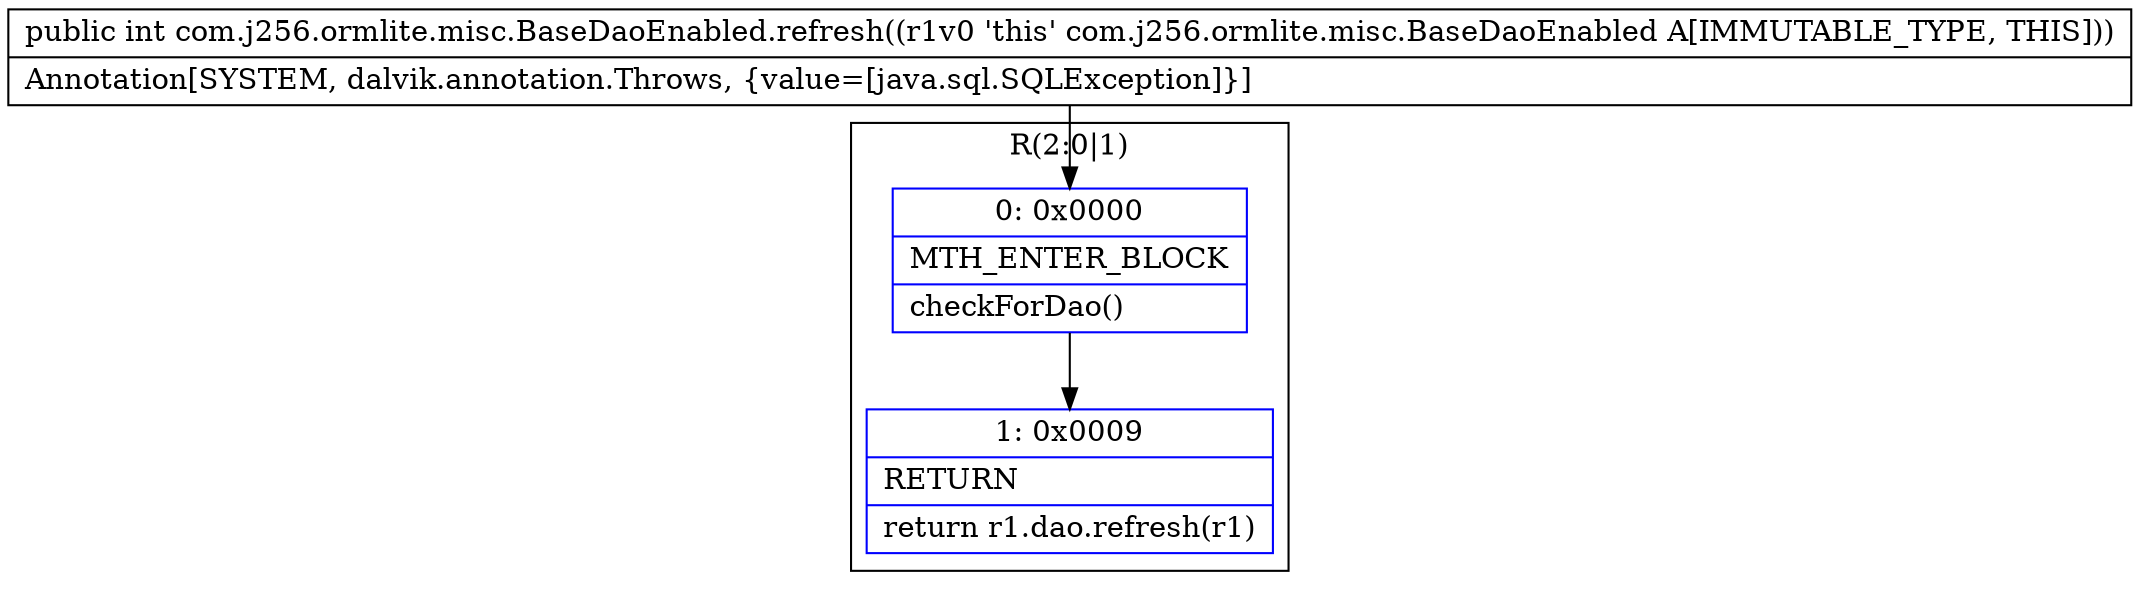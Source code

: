digraph "CFG forcom.j256.ormlite.misc.BaseDaoEnabled.refresh()I" {
subgraph cluster_Region_1711627720 {
label = "R(2:0|1)";
node [shape=record,color=blue];
Node_0 [shape=record,label="{0\:\ 0x0000|MTH_ENTER_BLOCK\l|checkForDao()\l}"];
Node_1 [shape=record,label="{1\:\ 0x0009|RETURN\l|return r1.dao.refresh(r1)\l}"];
}
MethodNode[shape=record,label="{public int com.j256.ormlite.misc.BaseDaoEnabled.refresh((r1v0 'this' com.j256.ormlite.misc.BaseDaoEnabled A[IMMUTABLE_TYPE, THIS]))  | Annotation[SYSTEM, dalvik.annotation.Throws, \{value=[java.sql.SQLException]\}]\l}"];
MethodNode -> Node_0;
Node_0 -> Node_1;
}

